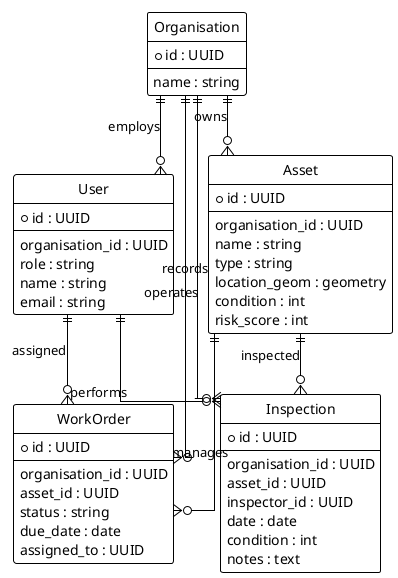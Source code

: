 @startuml
!theme plain
hide circle
skinparam linetype ortho

entity Organisation {
  * id : UUID
  --
  name : string
}

entity User {
  * id : UUID
  --
  organisation_id : UUID
  role : string
  name : string
  email : string
}

entity Asset {
  * id : UUID
  --
  organisation_id : UUID
  name : string
  type : string
  location_geom : geometry
  condition : int
  risk_score : int
}

entity WorkOrder {
  * id : UUID
  --
  organisation_id : UUID
  asset_id : UUID
  status : string
  due_date : date
  assigned_to : UUID
}

entity Inspection {
  * id : UUID
  --
  organisation_id : UUID
  asset_id : UUID
  inspector_id : UUID
  date : date
  condition : int
  notes : text
}

Organisation ||--o{ User : employs
Organisation ||--o{ Asset : owns
Organisation ||--o{ WorkOrder : operates
Organisation ||--o{ Inspection : records

Asset ||--o{ WorkOrder : manages
Asset ||--o{ Inspection : inspected
User ||--o{ WorkOrder : assigned
User ||--o{ Inspection : performs
@enduml

